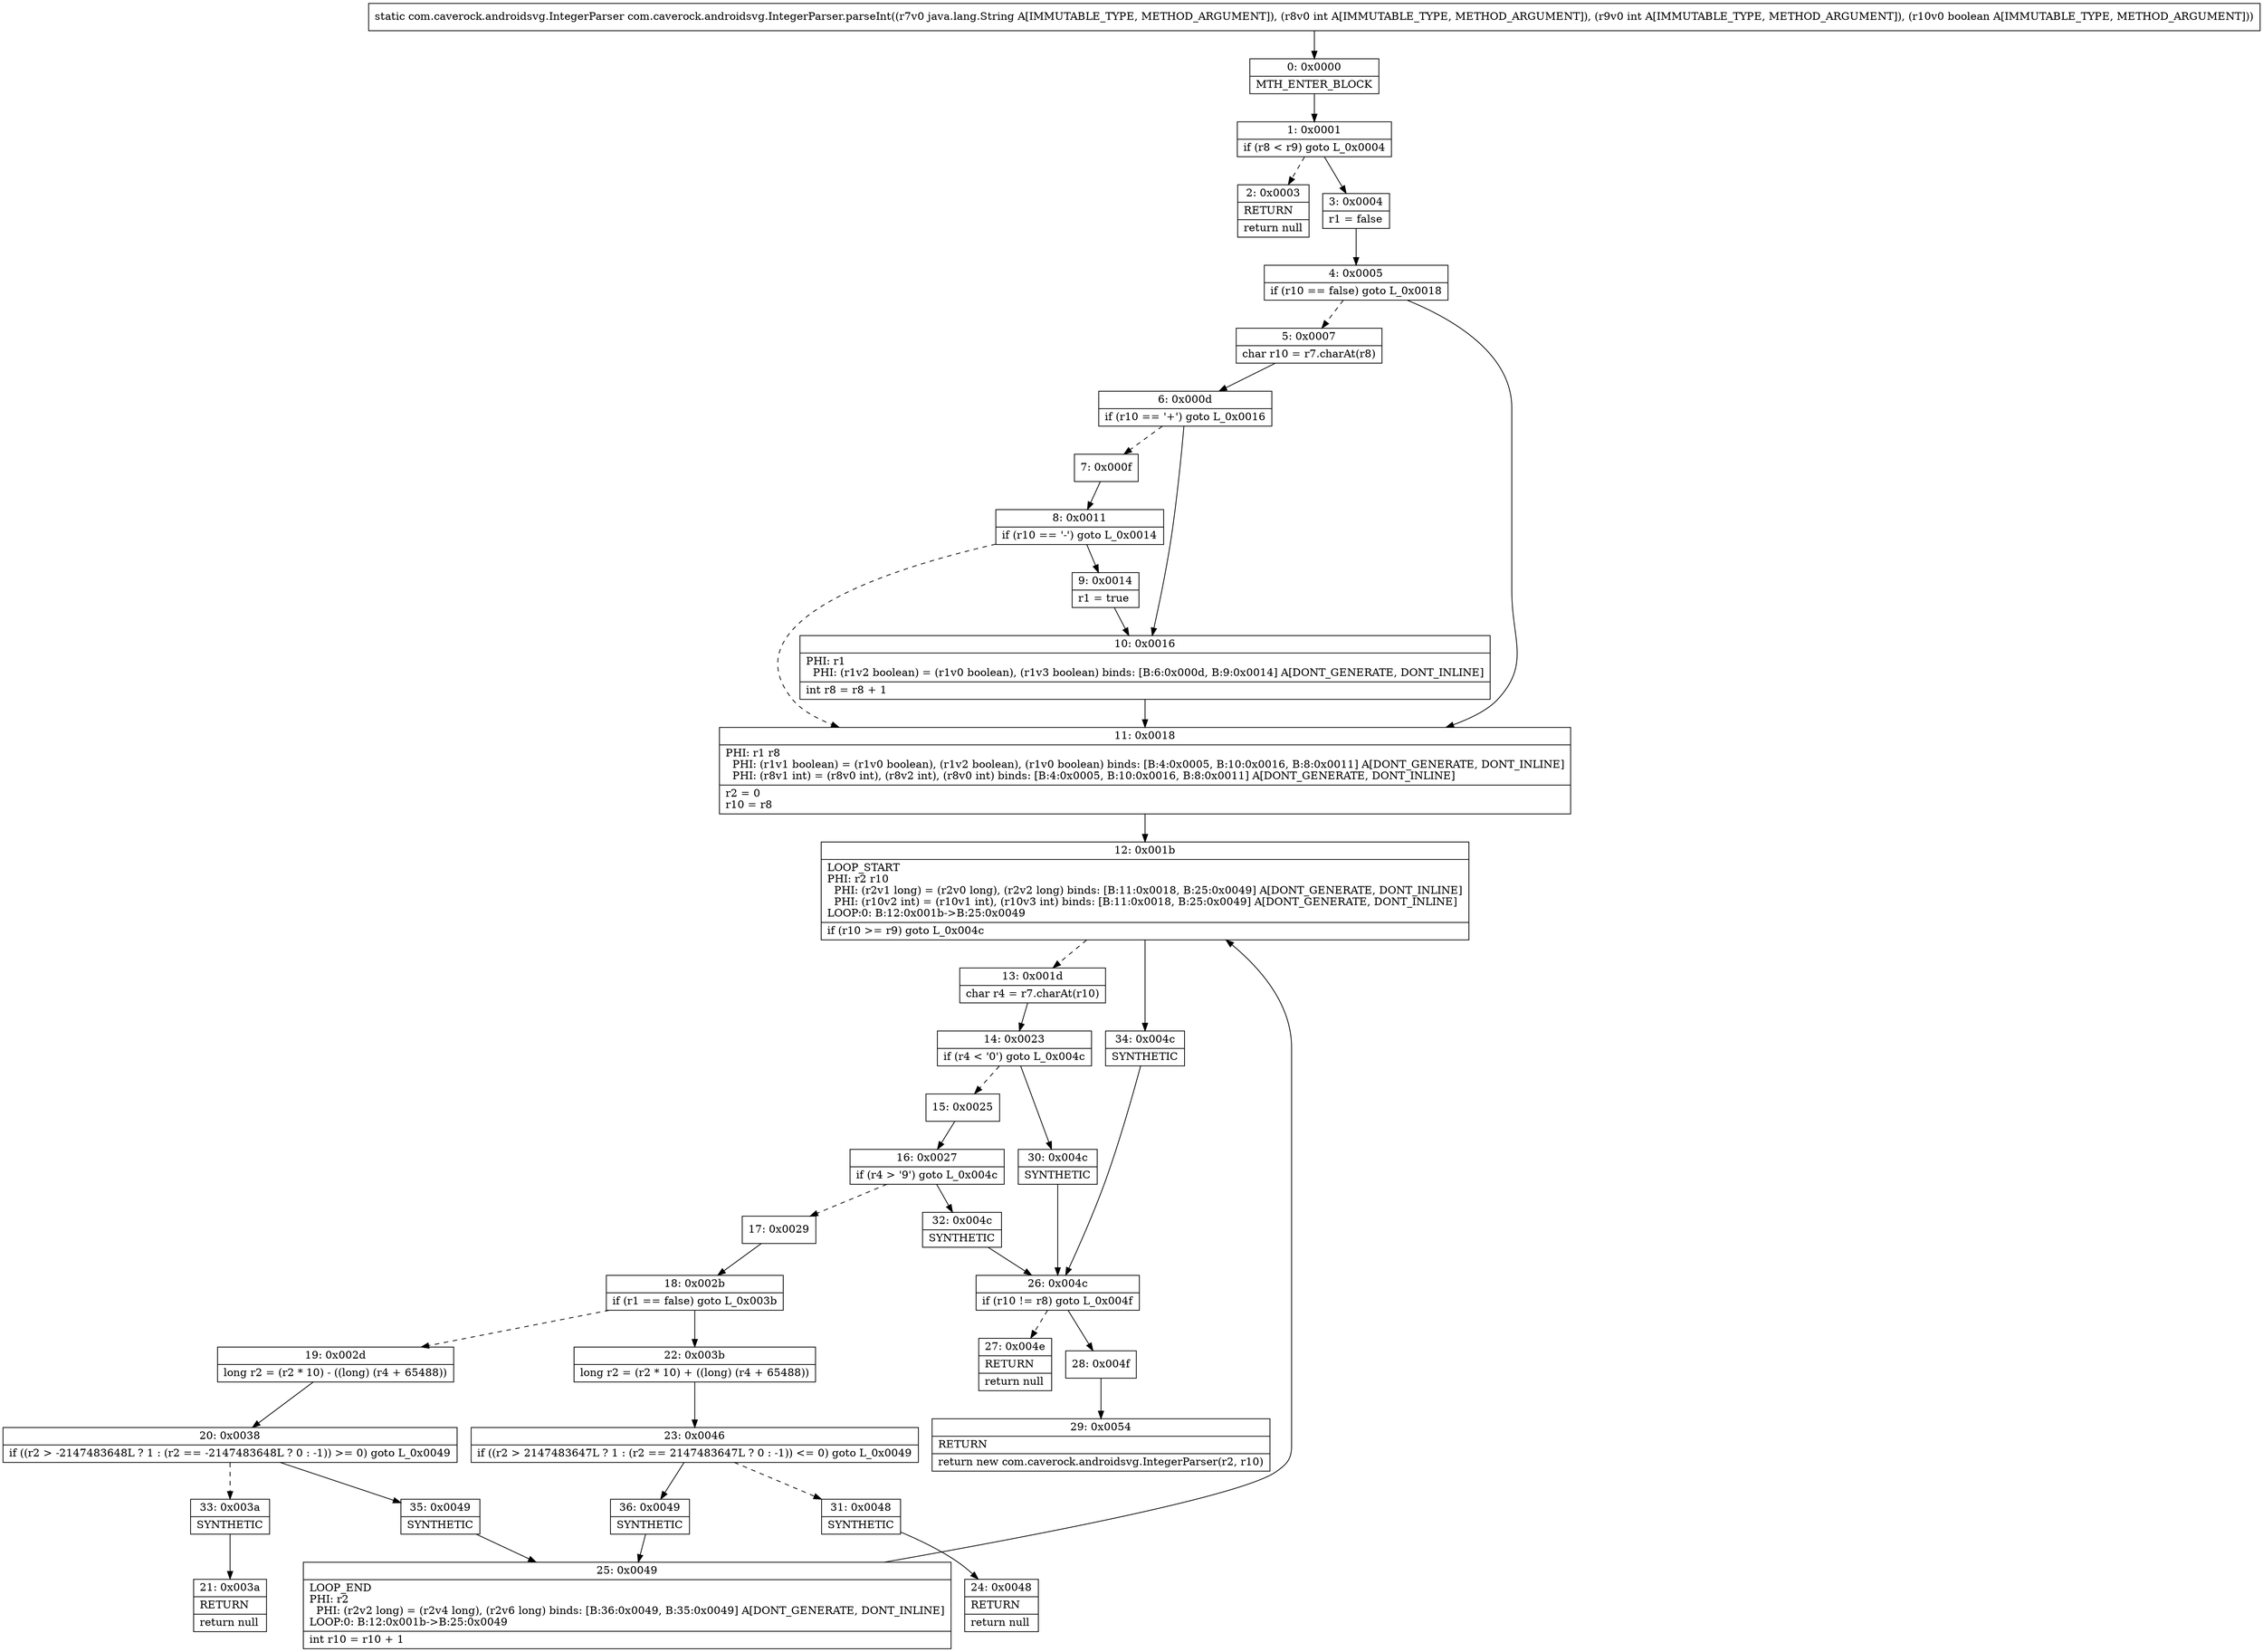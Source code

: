 digraph "CFG forcom.caverock.androidsvg.IntegerParser.parseInt(Ljava\/lang\/String;IIZ)Lcom\/caverock\/androidsvg\/IntegerParser;" {
Node_0 [shape=record,label="{0\:\ 0x0000|MTH_ENTER_BLOCK\l}"];
Node_1 [shape=record,label="{1\:\ 0x0001|if (r8 \< r9) goto L_0x0004\l}"];
Node_2 [shape=record,label="{2\:\ 0x0003|RETURN\l|return null\l}"];
Node_3 [shape=record,label="{3\:\ 0x0004|r1 = false\l}"];
Node_4 [shape=record,label="{4\:\ 0x0005|if (r10 == false) goto L_0x0018\l}"];
Node_5 [shape=record,label="{5\:\ 0x0007|char r10 = r7.charAt(r8)\l}"];
Node_6 [shape=record,label="{6\:\ 0x000d|if (r10 == '+') goto L_0x0016\l}"];
Node_7 [shape=record,label="{7\:\ 0x000f}"];
Node_8 [shape=record,label="{8\:\ 0x0011|if (r10 == '\-') goto L_0x0014\l}"];
Node_9 [shape=record,label="{9\:\ 0x0014|r1 = true\l}"];
Node_10 [shape=record,label="{10\:\ 0x0016|PHI: r1 \l  PHI: (r1v2 boolean) = (r1v0 boolean), (r1v3 boolean) binds: [B:6:0x000d, B:9:0x0014] A[DONT_GENERATE, DONT_INLINE]\l|int r8 = r8 + 1\l}"];
Node_11 [shape=record,label="{11\:\ 0x0018|PHI: r1 r8 \l  PHI: (r1v1 boolean) = (r1v0 boolean), (r1v2 boolean), (r1v0 boolean) binds: [B:4:0x0005, B:10:0x0016, B:8:0x0011] A[DONT_GENERATE, DONT_INLINE]\l  PHI: (r8v1 int) = (r8v0 int), (r8v2 int), (r8v0 int) binds: [B:4:0x0005, B:10:0x0016, B:8:0x0011] A[DONT_GENERATE, DONT_INLINE]\l|r2 = 0\lr10 = r8\l}"];
Node_12 [shape=record,label="{12\:\ 0x001b|LOOP_START\lPHI: r2 r10 \l  PHI: (r2v1 long) = (r2v0 long), (r2v2 long) binds: [B:11:0x0018, B:25:0x0049] A[DONT_GENERATE, DONT_INLINE]\l  PHI: (r10v2 int) = (r10v1 int), (r10v3 int) binds: [B:11:0x0018, B:25:0x0049] A[DONT_GENERATE, DONT_INLINE]\lLOOP:0: B:12:0x001b\-\>B:25:0x0049\l|if (r10 \>= r9) goto L_0x004c\l}"];
Node_13 [shape=record,label="{13\:\ 0x001d|char r4 = r7.charAt(r10)\l}"];
Node_14 [shape=record,label="{14\:\ 0x0023|if (r4 \< '0') goto L_0x004c\l}"];
Node_15 [shape=record,label="{15\:\ 0x0025}"];
Node_16 [shape=record,label="{16\:\ 0x0027|if (r4 \> '9') goto L_0x004c\l}"];
Node_17 [shape=record,label="{17\:\ 0x0029}"];
Node_18 [shape=record,label="{18\:\ 0x002b|if (r1 == false) goto L_0x003b\l}"];
Node_19 [shape=record,label="{19\:\ 0x002d|long r2 = (r2 * 10) \- ((long) (r4 + 65488))\l}"];
Node_20 [shape=record,label="{20\:\ 0x0038|if ((r2 \> \-2147483648L ? 1 : (r2 == \-2147483648L ? 0 : \-1)) \>= 0) goto L_0x0049\l}"];
Node_21 [shape=record,label="{21\:\ 0x003a|RETURN\l|return null\l}"];
Node_22 [shape=record,label="{22\:\ 0x003b|long r2 = (r2 * 10) + ((long) (r4 + 65488))\l}"];
Node_23 [shape=record,label="{23\:\ 0x0046|if ((r2 \> 2147483647L ? 1 : (r2 == 2147483647L ? 0 : \-1)) \<= 0) goto L_0x0049\l}"];
Node_24 [shape=record,label="{24\:\ 0x0048|RETURN\l|return null\l}"];
Node_25 [shape=record,label="{25\:\ 0x0049|LOOP_END\lPHI: r2 \l  PHI: (r2v2 long) = (r2v4 long), (r2v6 long) binds: [B:36:0x0049, B:35:0x0049] A[DONT_GENERATE, DONT_INLINE]\lLOOP:0: B:12:0x001b\-\>B:25:0x0049\l|int r10 = r10 + 1\l}"];
Node_26 [shape=record,label="{26\:\ 0x004c|if (r10 != r8) goto L_0x004f\l}"];
Node_27 [shape=record,label="{27\:\ 0x004e|RETURN\l|return null\l}"];
Node_28 [shape=record,label="{28\:\ 0x004f}"];
Node_29 [shape=record,label="{29\:\ 0x0054|RETURN\l|return new com.caverock.androidsvg.IntegerParser(r2, r10)\l}"];
Node_30 [shape=record,label="{30\:\ 0x004c|SYNTHETIC\l}"];
Node_31 [shape=record,label="{31\:\ 0x0048|SYNTHETIC\l}"];
Node_32 [shape=record,label="{32\:\ 0x004c|SYNTHETIC\l}"];
Node_33 [shape=record,label="{33\:\ 0x003a|SYNTHETIC\l}"];
Node_34 [shape=record,label="{34\:\ 0x004c|SYNTHETIC\l}"];
Node_35 [shape=record,label="{35\:\ 0x0049|SYNTHETIC\l}"];
Node_36 [shape=record,label="{36\:\ 0x0049|SYNTHETIC\l}"];
MethodNode[shape=record,label="{static com.caverock.androidsvg.IntegerParser com.caverock.androidsvg.IntegerParser.parseInt((r7v0 java.lang.String A[IMMUTABLE_TYPE, METHOD_ARGUMENT]), (r8v0 int A[IMMUTABLE_TYPE, METHOD_ARGUMENT]), (r9v0 int A[IMMUTABLE_TYPE, METHOD_ARGUMENT]), (r10v0 boolean A[IMMUTABLE_TYPE, METHOD_ARGUMENT])) }"];
MethodNode -> Node_0;
Node_0 -> Node_1;
Node_1 -> Node_2[style=dashed];
Node_1 -> Node_3;
Node_3 -> Node_4;
Node_4 -> Node_5[style=dashed];
Node_4 -> Node_11;
Node_5 -> Node_6;
Node_6 -> Node_7[style=dashed];
Node_6 -> Node_10;
Node_7 -> Node_8;
Node_8 -> Node_9;
Node_8 -> Node_11[style=dashed];
Node_9 -> Node_10;
Node_10 -> Node_11;
Node_11 -> Node_12;
Node_12 -> Node_13[style=dashed];
Node_12 -> Node_34;
Node_13 -> Node_14;
Node_14 -> Node_15[style=dashed];
Node_14 -> Node_30;
Node_15 -> Node_16;
Node_16 -> Node_17[style=dashed];
Node_16 -> Node_32;
Node_17 -> Node_18;
Node_18 -> Node_19[style=dashed];
Node_18 -> Node_22;
Node_19 -> Node_20;
Node_20 -> Node_33[style=dashed];
Node_20 -> Node_35;
Node_22 -> Node_23;
Node_23 -> Node_31[style=dashed];
Node_23 -> Node_36;
Node_25 -> Node_12;
Node_26 -> Node_27[style=dashed];
Node_26 -> Node_28;
Node_28 -> Node_29;
Node_30 -> Node_26;
Node_31 -> Node_24;
Node_32 -> Node_26;
Node_33 -> Node_21;
Node_34 -> Node_26;
Node_35 -> Node_25;
Node_36 -> Node_25;
}

